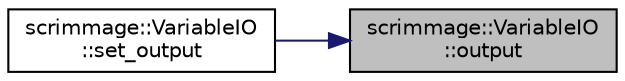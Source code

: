digraph "scrimmage::VariableIO::output"
{
 // LATEX_PDF_SIZE
  edge [fontname="Helvetica",fontsize="10",labelfontname="Helvetica",labelfontsize="10"];
  node [fontname="Helvetica",fontsize="10",shape=record];
  rankdir="RL";
  Node1 [label="scrimmage::VariableIO\l::output",height=0.2,width=0.4,color="black", fillcolor="grey75", style="filled", fontcolor="black",tooltip=" "];
  Node1 -> Node2 [dir="back",color="midnightblue",fontsize="10",style="solid",fontname="Helvetica"];
  Node2 [label="scrimmage::VariableIO\l::set_output",height=0.2,width=0.4,color="black", fillcolor="white", style="filled",URL="$classscrimmage_1_1VariableIO.html#ae0e3525afe3d00be45d572d1b8718cee",tooltip=" "];
}
